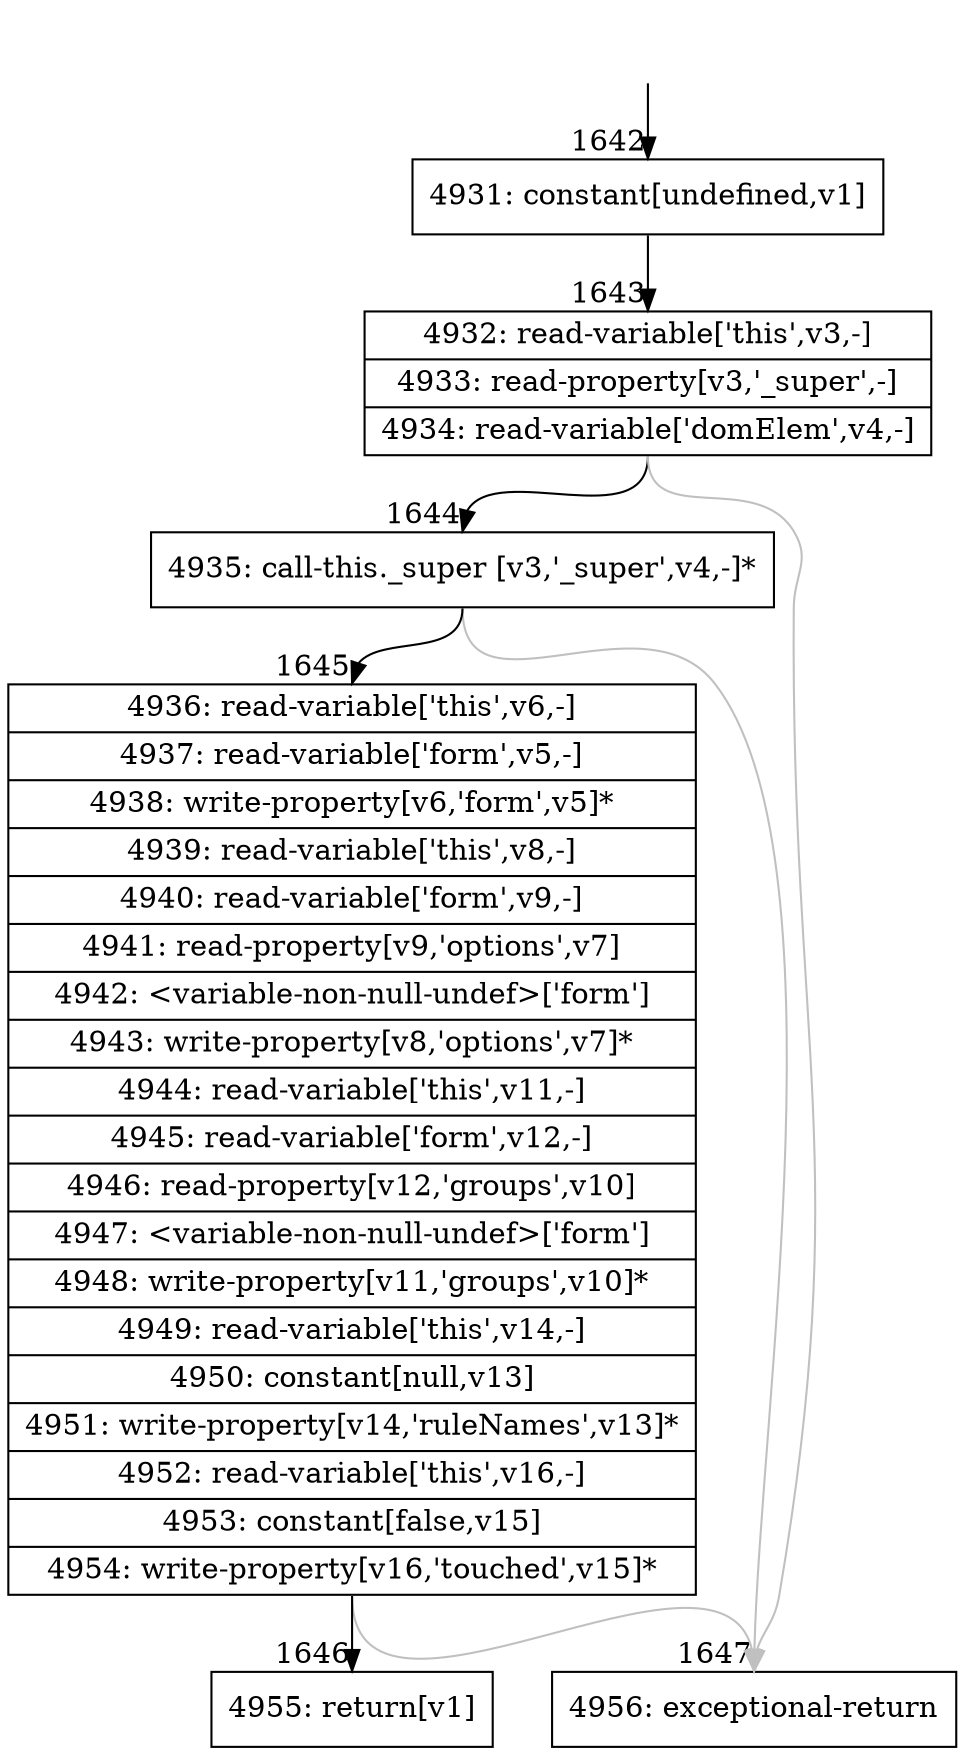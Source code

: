 digraph {
rankdir="TD"
BB_entry133[shape=none,label=""];
BB_entry133 -> BB1642 [tailport=s, headport=n, headlabel="    1642"]
BB1642 [shape=record label="{4931: constant[undefined,v1]}" ] 
BB1642 -> BB1643 [tailport=s, headport=n, headlabel="      1643"]
BB1643 [shape=record label="{4932: read-variable['this',v3,-]|4933: read-property[v3,'_super',-]|4934: read-variable['domElem',v4,-]}" ] 
BB1643 -> BB1644 [tailport=s, headport=n, headlabel="      1644"]
BB1643 -> BB1647 [tailport=s, headport=n, color=gray, headlabel="      1647"]
BB1644 [shape=record label="{4935: call-this._super [v3,'_super',v4,-]*}" ] 
BB1644 -> BB1645 [tailport=s, headport=n, headlabel="      1645"]
BB1644 -> BB1647 [tailport=s, headport=n, color=gray]
BB1645 [shape=record label="{4936: read-variable['this',v6,-]|4937: read-variable['form',v5,-]|4938: write-property[v6,'form',v5]*|4939: read-variable['this',v8,-]|4940: read-variable['form',v9,-]|4941: read-property[v9,'options',v7]|4942: \<variable-non-null-undef\>['form']|4943: write-property[v8,'options',v7]*|4944: read-variable['this',v11,-]|4945: read-variable['form',v12,-]|4946: read-property[v12,'groups',v10]|4947: \<variable-non-null-undef\>['form']|4948: write-property[v11,'groups',v10]*|4949: read-variable['this',v14,-]|4950: constant[null,v13]|4951: write-property[v14,'ruleNames',v13]*|4952: read-variable['this',v16,-]|4953: constant[false,v15]|4954: write-property[v16,'touched',v15]*}" ] 
BB1645 -> BB1646 [tailport=s, headport=n, headlabel="      1646"]
BB1645 -> BB1647 [tailport=s, headport=n, color=gray]
BB1646 [shape=record label="{4955: return[v1]}" ] 
BB1647 [shape=record label="{4956: exceptional-return}" ] 
//#$~ 1463
}
